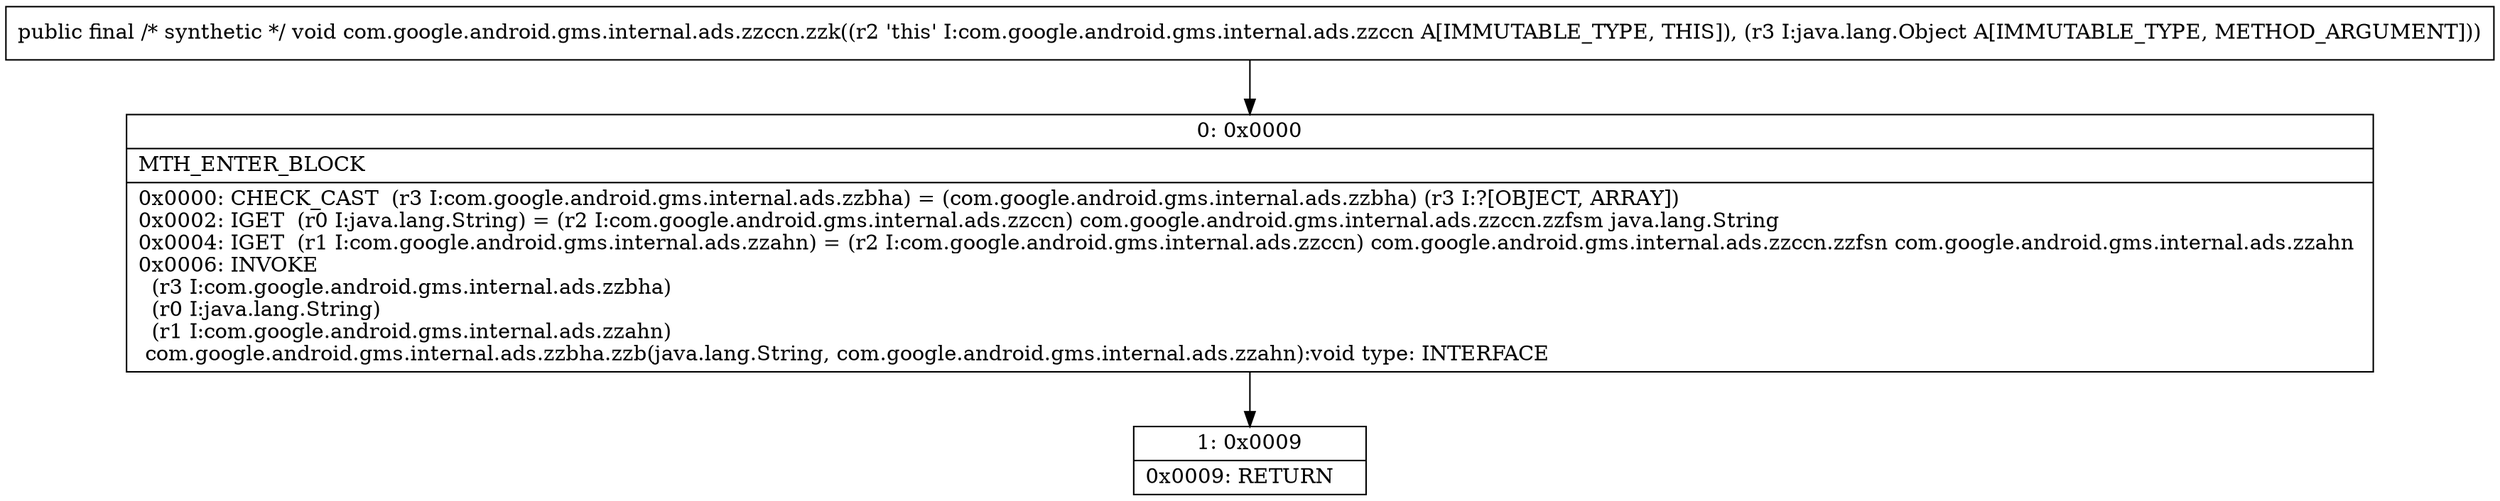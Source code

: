 digraph "CFG forcom.google.android.gms.internal.ads.zzccn.zzk(Ljava\/lang\/Object;)V" {
Node_0 [shape=record,label="{0\:\ 0x0000|MTH_ENTER_BLOCK\l|0x0000: CHECK_CAST  (r3 I:com.google.android.gms.internal.ads.zzbha) = (com.google.android.gms.internal.ads.zzbha) (r3 I:?[OBJECT, ARRAY]) \l0x0002: IGET  (r0 I:java.lang.String) = (r2 I:com.google.android.gms.internal.ads.zzccn) com.google.android.gms.internal.ads.zzccn.zzfsm java.lang.String \l0x0004: IGET  (r1 I:com.google.android.gms.internal.ads.zzahn) = (r2 I:com.google.android.gms.internal.ads.zzccn) com.google.android.gms.internal.ads.zzccn.zzfsn com.google.android.gms.internal.ads.zzahn \l0x0006: INVOKE  \l  (r3 I:com.google.android.gms.internal.ads.zzbha)\l  (r0 I:java.lang.String)\l  (r1 I:com.google.android.gms.internal.ads.zzahn)\l com.google.android.gms.internal.ads.zzbha.zzb(java.lang.String, com.google.android.gms.internal.ads.zzahn):void type: INTERFACE \l}"];
Node_1 [shape=record,label="{1\:\ 0x0009|0x0009: RETURN   \l}"];
MethodNode[shape=record,label="{public final \/* synthetic *\/ void com.google.android.gms.internal.ads.zzccn.zzk((r2 'this' I:com.google.android.gms.internal.ads.zzccn A[IMMUTABLE_TYPE, THIS]), (r3 I:java.lang.Object A[IMMUTABLE_TYPE, METHOD_ARGUMENT])) }"];
MethodNode -> Node_0;
Node_0 -> Node_1;
}

